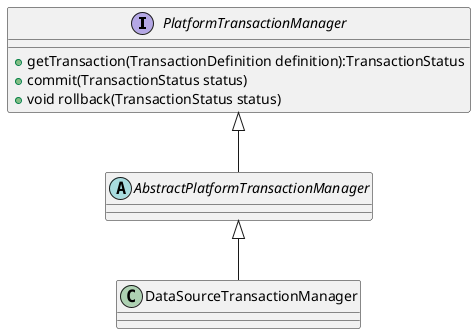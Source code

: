 @startuml

/'abstract class AbstractList
abstract AbstractCollection
interface List
interface Collection

List <|-- AbstractList
Collection <|-- AbstractCollection

Collection <|- List
AbstractCollection <|- AbstractList
AbstractList <|-- ArrayList

class ArrayList {
Object[] elementData
size()
}

enum TimeUnit {
DAYS
HOURS
MINUTES
}'/


interface PlatformTransactionManager {
    + getTransaction(TransactionDefinition definition):TransactionStatus
    + commit(TransactionStatus status)
    + void rollback(TransactionStatus status)
}

abstract class AbstractPlatformTransactionManager

PlatformTransactionManager <|-- AbstractPlatformTransactionManager

class DataSourceTransactionManager

AbstractPlatformTransactionManager <|-- DataSourceTransactionManager

@enduml